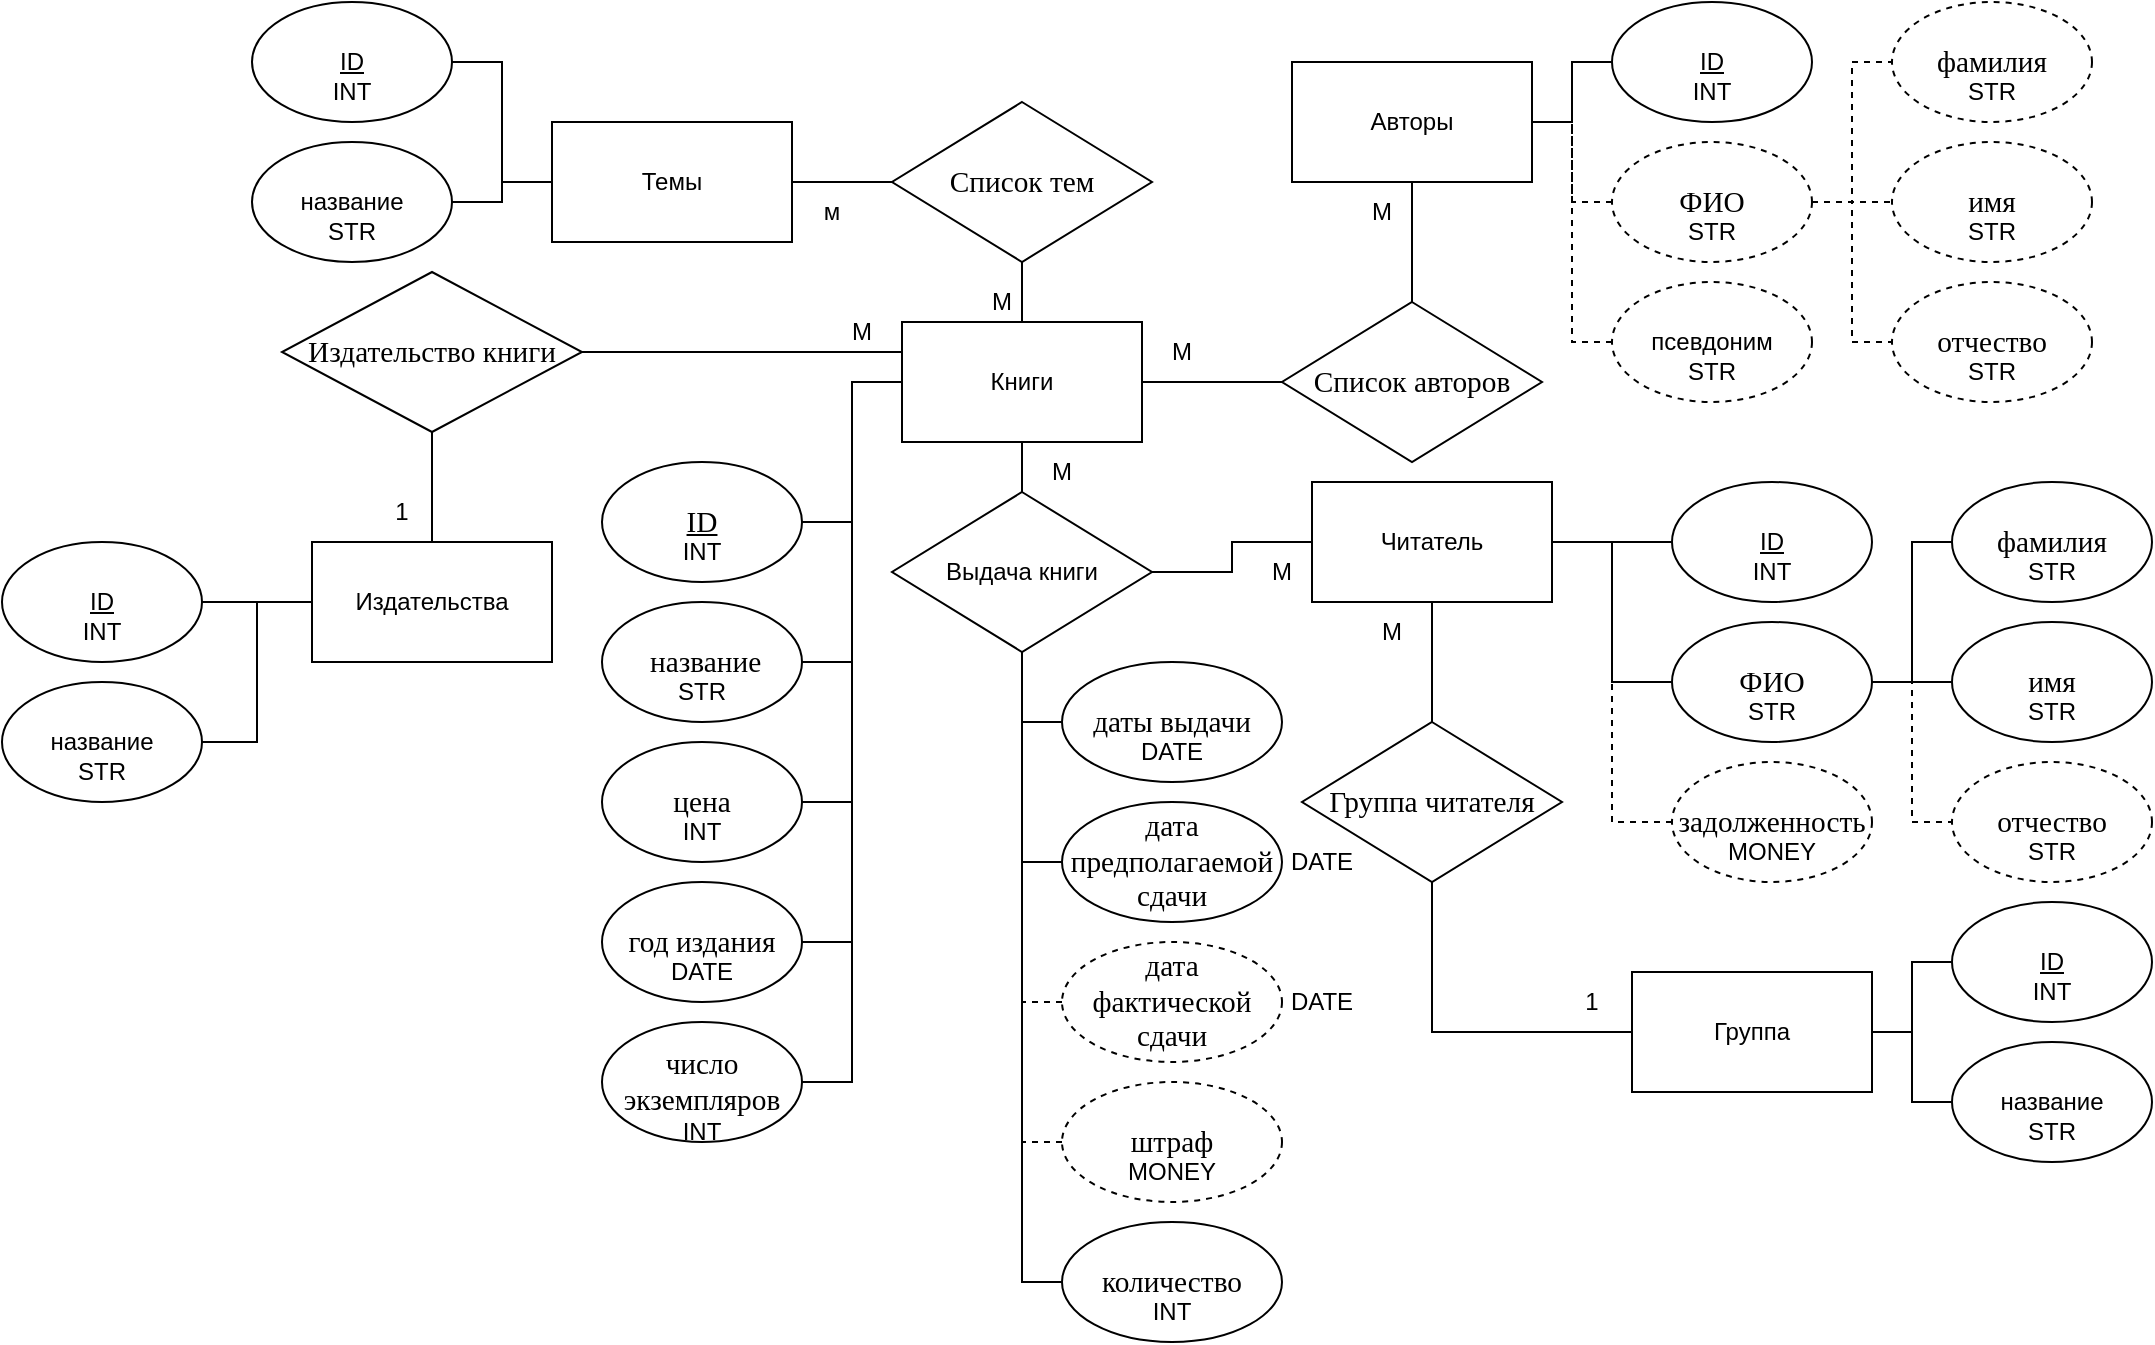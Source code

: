 <mxfile version="28.2.5" pages="2">
  <diagram name="Страница — 1" id="jrM_p-agxb9RcrLFFbzP">
    <mxGraphModel dx="1426" dy="796" grid="1" gridSize="10" guides="1" tooltips="1" connect="1" arrows="1" fold="1" page="1" pageScale="1" pageWidth="827" pageHeight="1169" background="none" math="0" shadow="0">
      <root>
        <mxCell id="0" />
        <mxCell id="1" parent="0" />
        <mxCell id="zH_n4sFcQTCAPx2PAFEm-2" value="Книги" style="rounded=0;whiteSpace=wrap;html=1;" parent="1" vertex="1">
          <mxGeometry x="740" y="280" width="120" height="60" as="geometry" />
        </mxCell>
        <mxCell id="zH_n4sFcQTCAPx2PAFEm-20" style="edgeStyle=orthogonalEdgeStyle;rounded=0;orthogonalLoop=1;jettySize=auto;html=1;exitX=1;exitY=0.5;exitDx=0;exitDy=0;exitPerimeter=0;entryX=0;entryY=0.5;entryDx=0;entryDy=0;endArrow=none;endFill=0;" parent="1" source="zH_n4sFcQTCAPx2PAFEm-4" target="zH_n4sFcQTCAPx2PAFEm-2" edge="1">
          <mxGeometry relative="1" as="geometry" />
        </mxCell>
        <mxCell id="zH_n4sFcQTCAPx2PAFEm-4" value="&lt;span id=&quot;docs-internal-guid-62c9c64f-7fff-3247-240e-ced8fd84ed45&quot;&gt;&lt;span style=&quot;font-size: 11pt; font-family: &amp;quot;Times New Roman&amp;quot;, serif; background-color: transparent; font-variant-numeric: normal; font-variant-east-asian: normal; font-variant-alternates: normal; font-variant-position: normal; font-variant-emoji: normal; vertical-align: baseline; white-space-collapse: preserve;&quot;&gt;число экземпляров&lt;/span&gt;&lt;/span&gt;" style="strokeWidth=1;html=1;shape=mxgraph.flowchart.start_1;whiteSpace=wrap;" parent="1" vertex="1">
          <mxGeometry x="590" y="630" width="100" height="60" as="geometry" />
        </mxCell>
        <mxCell id="zH_n4sFcQTCAPx2PAFEm-17" style="edgeStyle=orthogonalEdgeStyle;rounded=0;orthogonalLoop=1;jettySize=auto;html=1;exitX=1;exitY=0.5;exitDx=0;exitDy=0;exitPerimeter=0;entryX=0;entryY=0.5;entryDx=0;entryDy=0;endArrow=none;endFill=0;" parent="1" source="zH_n4sFcQTCAPx2PAFEm-5" target="zH_n4sFcQTCAPx2PAFEm-2" edge="1">
          <mxGeometry relative="1" as="geometry" />
        </mxCell>
        <mxCell id="zH_n4sFcQTCAPx2PAFEm-5" value="&lt;span id=&quot;docs-internal-guid-62c9c64f-7fff-3247-240e-ced8fd84ed45&quot;&gt;&lt;span style=&quot;font-size: 11pt; font-family: &amp;quot;Times New Roman&amp;quot;, serif; background-color: transparent; font-variant-numeric: normal; font-variant-east-asian: normal; font-variant-alternates: normal; font-variant-position: normal; font-variant-emoji: normal; vertical-align: baseline; white-space-collapse: preserve;&quot;&gt;цена&lt;/span&gt;&lt;/span&gt;" style="strokeWidth=1;html=1;shape=mxgraph.flowchart.start_1;whiteSpace=wrap;" parent="1" vertex="1">
          <mxGeometry x="590" y="490" width="100" height="60" as="geometry" />
        </mxCell>
        <mxCell id="zH_n4sFcQTCAPx2PAFEm-18" style="edgeStyle=orthogonalEdgeStyle;rounded=0;orthogonalLoop=1;jettySize=auto;html=1;exitX=1;exitY=0.5;exitDx=0;exitDy=0;exitPerimeter=0;entryX=0;entryY=0.5;entryDx=0;entryDy=0;endArrow=none;endFill=0;" parent="1" source="zH_n4sFcQTCAPx2PAFEm-6" target="zH_n4sFcQTCAPx2PAFEm-2" edge="1">
          <mxGeometry relative="1" as="geometry" />
        </mxCell>
        <mxCell id="zH_n4sFcQTCAPx2PAFEm-6" value="&lt;span id=&quot;docs-internal-guid-62c9c64f-7fff-3247-240e-ced8fd84ed45&quot;&gt;&lt;span style=&quot;font-size: 11pt; font-family: &amp;quot;Times New Roman&amp;quot;, serif; background-color: transparent; font-variant-numeric: normal; font-variant-east-asian: normal; font-variant-alternates: normal; font-variant-position: normal; font-variant-emoji: normal; vertical-align: baseline; white-space-collapse: preserve;&quot;&gt;год издания&lt;/span&gt;&lt;/span&gt;" style="strokeWidth=1;html=1;shape=mxgraph.flowchart.start_1;whiteSpace=wrap;" parent="1" vertex="1">
          <mxGeometry x="590" y="560" width="100" height="60" as="geometry" />
        </mxCell>
        <mxCell id="zH_n4sFcQTCAPx2PAFEm-16" style="edgeStyle=orthogonalEdgeStyle;rounded=0;orthogonalLoop=1;jettySize=auto;html=1;endArrow=none;endFill=0;exitX=1;exitY=0.5;exitDx=0;exitDy=0;entryX=0;entryY=0.25;entryDx=0;entryDy=0;" parent="1" source="zH_n4sFcQTCAPx2PAFEm-70" target="zH_n4sFcQTCAPx2PAFEm-2" edge="1">
          <mxGeometry relative="1" as="geometry">
            <mxPoint x="530" y="310" as="sourcePoint" />
            <mxPoint x="690" y="300" as="targetPoint" />
          </mxGeometry>
        </mxCell>
        <mxCell id="zH_n4sFcQTCAPx2PAFEm-14" style="edgeStyle=orthogonalEdgeStyle;rounded=0;orthogonalLoop=1;jettySize=auto;html=1;exitX=0;exitY=0.5;exitDx=0;exitDy=0;entryX=1;entryY=0.5;entryDx=0;entryDy=0;endArrow=none;endFill=0;" parent="1" source="zH_n4sFcQTCAPx2PAFEm-59" target="zH_n4sFcQTCAPx2PAFEm-2" edge="1">
          <mxGeometry relative="1" as="geometry">
            <mxPoint x="630" y="450" as="sourcePoint" />
          </mxGeometry>
        </mxCell>
        <mxCell id="zH_n4sFcQTCAPx2PAFEm-15" style="edgeStyle=orthogonalEdgeStyle;rounded=0;orthogonalLoop=1;jettySize=auto;html=1;exitX=1;exitY=0.5;exitDx=0;exitDy=0;exitPerimeter=0;entryX=0;entryY=0.5;entryDx=0;entryDy=0;endArrow=none;endFill=0;" parent="1" source="zH_n4sFcQTCAPx2PAFEm-9" target="zH_n4sFcQTCAPx2PAFEm-2" edge="1">
          <mxGeometry relative="1" as="geometry" />
        </mxCell>
        <mxCell id="zH_n4sFcQTCAPx2PAFEm-9" value="&lt;span id=&quot;docs-internal-guid-62c9c64f-7fff-3247-240e-ced8fd84ed45&quot;&gt;&lt;span style=&quot;font-size: 11pt; font-family: &amp;quot;Times New Roman&amp;quot;, serif; background-color: transparent; font-variant-numeric: normal; font-variant-east-asian: normal; font-variant-alternates: normal; font-variant-position: normal; font-variant-emoji: normal; vertical-align: baseline; white-space-collapse: preserve;&quot;&gt; название&lt;/span&gt;&lt;/span&gt;" style="strokeWidth=1;html=1;shape=mxgraph.flowchart.start_1;whiteSpace=wrap;" parent="1" vertex="1">
          <mxGeometry x="590" y="420" width="100" height="60" as="geometry" />
        </mxCell>
        <mxCell id="zH_n4sFcQTCAPx2PAFEm-12" style="edgeStyle=orthogonalEdgeStyle;rounded=0;orthogonalLoop=1;jettySize=auto;html=1;exitX=1;exitY=0.5;exitDx=0;exitDy=0;exitPerimeter=0;entryX=0;entryY=0.5;entryDx=0;entryDy=0;shape=filledEdge;endArrow=none;endFill=0;" parent="1" source="zH_n4sFcQTCAPx2PAFEm-10" target="zH_n4sFcQTCAPx2PAFEm-2" edge="1">
          <mxGeometry relative="1" as="geometry" />
        </mxCell>
        <mxCell id="zH_n4sFcQTCAPx2PAFEm-10" value="&lt;font face=&quot;Times New Roman, serif&quot;&gt;&lt;span style=&quot;font-size: 14.667px; white-space-collapse: preserve;&quot;&gt;ID&lt;/span&gt;&lt;/font&gt;" style="strokeWidth=1;html=1;shape=mxgraph.flowchart.start_1;whiteSpace=wrap;fontStyle=4" parent="1" vertex="1">
          <mxGeometry x="590" y="350" width="100" height="60" as="geometry" />
        </mxCell>
        <mxCell id="zH_n4sFcQTCAPx2PAFEm-21" value="Читатель" style="rounded=0;whiteSpace=wrap;html=1;" parent="1" vertex="1">
          <mxGeometry x="945" y="360" width="120" height="60" as="geometry" />
        </mxCell>
        <mxCell id="zH_n4sFcQTCAPx2PAFEm-31" style="edgeStyle=orthogonalEdgeStyle;rounded=0;orthogonalLoop=1;jettySize=auto;html=1;exitX=0;exitY=0.5;exitDx=0;exitDy=0;endArrow=none;endFill=0;entryX=1;entryY=0.5;entryDx=0;entryDy=0;" parent="1" source="zH_n4sFcQTCAPx2PAFEm-22" target="zH_n4sFcQTCAPx2PAFEm-21" edge="1">
          <mxGeometry relative="1" as="geometry" />
        </mxCell>
        <mxCell id="zH_n4sFcQTCAPx2PAFEm-22" value="ID" style="ellipse;whiteSpace=wrap;html=1;fontStyle=4" parent="1" vertex="1">
          <mxGeometry x="1125" y="360" width="100" height="60" as="geometry" />
        </mxCell>
        <mxCell id="zH_n4sFcQTCAPx2PAFEm-32" style="edgeStyle=orthogonalEdgeStyle;rounded=0;orthogonalLoop=1;jettySize=auto;html=1;exitX=0;exitY=0.5;exitDx=0;exitDy=0;endArrow=none;endFill=0;entryX=1;entryY=0.5;entryDx=0;entryDy=0;" parent="1" source="zH_n4sFcQTCAPx2PAFEm-23" target="zH_n4sFcQTCAPx2PAFEm-21" edge="1">
          <mxGeometry relative="1" as="geometry" />
        </mxCell>
        <mxCell id="zH_n4sFcQTCAPx2PAFEm-47" style="edgeStyle=orthogonalEdgeStyle;rounded=0;orthogonalLoop=1;jettySize=auto;html=1;exitX=1;exitY=0.5;exitDx=0;exitDy=0;entryX=0;entryY=0.5;entryDx=0;entryDy=0;endArrow=none;endFill=0;" parent="1" source="zH_n4sFcQTCAPx2PAFEm-23" target="zH_n4sFcQTCAPx2PAFEm-46" edge="1">
          <mxGeometry relative="1" as="geometry">
            <mxPoint x="1225" y="460" as="sourcePoint" />
          </mxGeometry>
        </mxCell>
        <mxCell id="zH_n4sFcQTCAPx2PAFEm-48" style="edgeStyle=orthogonalEdgeStyle;rounded=0;orthogonalLoop=1;jettySize=auto;html=1;exitX=1;exitY=0.5;exitDx=0;exitDy=0;entryX=0;entryY=0.5;entryDx=0;entryDy=0;endArrow=none;endFill=0;" parent="1" source="zH_n4sFcQTCAPx2PAFEm-23" target="zH_n4sFcQTCAPx2PAFEm-45" edge="1">
          <mxGeometry relative="1" as="geometry">
            <mxPoint x="1225" y="460" as="sourcePoint" />
          </mxGeometry>
        </mxCell>
        <mxCell id="zH_n4sFcQTCAPx2PAFEm-49" style="edgeStyle=orthogonalEdgeStyle;rounded=0;orthogonalLoop=1;jettySize=auto;html=1;exitX=1;exitY=0.5;exitDx=0;exitDy=0;entryX=0;entryY=0.5;entryDx=0;entryDy=0;endArrow=none;endFill=0;dashed=1;" parent="1" source="zH_n4sFcQTCAPx2PAFEm-23" target="zH_n4sFcQTCAPx2PAFEm-44" edge="1">
          <mxGeometry relative="1" as="geometry">
            <mxPoint x="1225" y="460" as="sourcePoint" />
          </mxGeometry>
        </mxCell>
        <mxCell id="zH_n4sFcQTCAPx2PAFEm-23" value="&lt;span id=&quot;docs-internal-guid-3cda2545-7fff-e9de-cf7c-bde2f5490d6a&quot;&gt;&lt;span style=&quot;font-size: 11pt; font-family: &amp;quot;Times New Roman&amp;quot;, serif; background-color: transparent; font-variant-numeric: normal; font-variant-east-asian: normal; font-variant-alternates: normal; font-variant-position: normal; font-variant-emoji: normal; vertical-align: baseline; white-space-collapse: preserve;&quot;&gt;ФИО&lt;/span&gt;&lt;/span&gt;" style="ellipse;whiteSpace=wrap;html=1;" parent="1" vertex="1">
          <mxGeometry x="1125" y="430" width="100" height="60" as="geometry" />
        </mxCell>
        <mxCell id="zH_n4sFcQTCAPx2PAFEm-25" value="&lt;span id=&quot;docs-internal-guid-3cda2545-7fff-e9de-cf7c-bde2f5490d6a&quot;&gt;&lt;span style=&quot;font-size: 11pt; font-family: &amp;quot;Times New Roman&amp;quot;, serif; background-color: transparent; font-variant-numeric: normal; font-variant-east-asian: normal; font-variant-alternates: normal; font-variant-position: normal; font-variant-emoji: normal; vertical-align: baseline; white-space-collapse: preserve;&quot;&gt;даты выдачи&lt;/span&gt;&lt;/span&gt;" style="ellipse;whiteSpace=wrap;html=1;" parent="1" vertex="1">
          <mxGeometry x="820" y="450" width="110" height="60" as="geometry" />
        </mxCell>
        <mxCell id="zH_n4sFcQTCAPx2PAFEm-34" style="edgeStyle=orthogonalEdgeStyle;rounded=0;orthogonalLoop=1;jettySize=auto;html=1;exitX=1;exitY=0.5;exitDx=0;exitDy=0;endArrow=none;endFill=0;entryX=0;entryY=0.5;entryDx=0;entryDy=0;" parent="1" source="zH_n4sFcQTCAPx2PAFEm-27" target="zH_n4sFcQTCAPx2PAFEm-21" edge="1">
          <mxGeometry relative="1" as="geometry">
            <mxPoint x="1030" y="580" as="targetPoint" />
          </mxGeometry>
        </mxCell>
        <mxCell id="zH_n4sFcQTCAPx2PAFEm-35" style="edgeStyle=orthogonalEdgeStyle;rounded=0;orthogonalLoop=1;jettySize=auto;html=1;exitX=0.5;exitY=0;exitDx=0;exitDy=0;entryX=0.5;entryY=1;entryDx=0;entryDy=0;endArrow=none;endFill=0;" parent="1" source="zH_n4sFcQTCAPx2PAFEm-27" target="zH_n4sFcQTCAPx2PAFEm-2" edge="1">
          <mxGeometry relative="1" as="geometry" />
        </mxCell>
        <mxCell id="rXl6pRxURgErb4Ip6PWa-3" style="edgeStyle=orthogonalEdgeStyle;rounded=0;orthogonalLoop=1;jettySize=auto;html=1;exitX=0.5;exitY=1;exitDx=0;exitDy=0;entryX=0;entryY=0.5;entryDx=0;entryDy=0;endArrow=none;endFill=0;" parent="1" source="zH_n4sFcQTCAPx2PAFEm-27" target="rXl6pRxURgErb4Ip6PWa-1" edge="1">
          <mxGeometry relative="1" as="geometry" />
        </mxCell>
        <mxCell id="zH_n4sFcQTCAPx2PAFEm-27" value="Выдача книги" style="rhombus;whiteSpace=wrap;html=1;" parent="1" vertex="1">
          <mxGeometry x="735" y="365" width="130" height="80" as="geometry" />
        </mxCell>
        <mxCell id="zH_n4sFcQTCAPx2PAFEm-30" style="edgeStyle=orthogonalEdgeStyle;rounded=0;orthogonalLoop=1;jettySize=auto;html=1;exitX=0;exitY=0.5;exitDx=0;exitDy=0;endArrow=none;endFill=0;" parent="1" source="zH_n4sFcQTCAPx2PAFEm-28" target="zH_n4sFcQTCAPx2PAFEm-27" edge="1">
          <mxGeometry relative="1" as="geometry" />
        </mxCell>
        <mxCell id="zH_n4sFcQTCAPx2PAFEm-28" value="&lt;font face=&quot;Times New Roman, serif&quot;&gt;&lt;span style=&quot;font-size: 14.667px; white-space-collapse: preserve;&quot;&gt;дата предполагаемой сдачи&lt;/span&gt;&lt;/font&gt;" style="ellipse;whiteSpace=wrap;html=1;" parent="1" vertex="1">
          <mxGeometry x="820" y="520" width="110" height="60" as="geometry" />
        </mxCell>
        <mxCell id="zH_n4sFcQTCAPx2PAFEm-29" style="edgeStyle=orthogonalEdgeStyle;rounded=0;orthogonalLoop=1;jettySize=auto;html=1;entryX=0;entryY=0.5;entryDx=0;entryDy=0;endArrow=none;endFill=0;exitX=0.5;exitY=1;exitDx=0;exitDy=0;" parent="1" source="zH_n4sFcQTCAPx2PAFEm-27" target="zH_n4sFcQTCAPx2PAFEm-25" edge="1">
          <mxGeometry relative="1" as="geometry" />
        </mxCell>
        <mxCell id="zH_n4sFcQTCAPx2PAFEm-37" value="M" style="text;html=1;align=center;verticalAlign=middle;whiteSpace=wrap;rounded=0;" parent="1" vertex="1">
          <mxGeometry x="900" y="390" width="60" height="30" as="geometry" />
        </mxCell>
        <mxCell id="zH_n4sFcQTCAPx2PAFEm-38" value="M" style="text;html=1;align=center;verticalAlign=middle;whiteSpace=wrap;rounded=0;" parent="1" vertex="1">
          <mxGeometry x="790" y="340" width="60" height="30" as="geometry" />
        </mxCell>
        <mxCell id="zH_n4sFcQTCAPx2PAFEm-40" style="edgeStyle=orthogonalEdgeStyle;rounded=0;orthogonalLoop=1;jettySize=auto;html=1;exitX=0;exitY=0.5;exitDx=0;exitDy=0;entryX=1;entryY=0.5;entryDx=0;entryDy=0;endArrow=none;endFill=0;dashed=1;" parent="1" source="zH_n4sFcQTCAPx2PAFEm-39" target="zH_n4sFcQTCAPx2PAFEm-21" edge="1">
          <mxGeometry relative="1" as="geometry" />
        </mxCell>
        <mxCell id="zH_n4sFcQTCAPx2PAFEm-39" value="&lt;font face=&quot;Times New Roman, serif&quot;&gt;&lt;span style=&quot;font-size: 14.667px; white-space-collapse: preserve;&quot;&gt;задолженность&lt;/span&gt;&lt;/font&gt;" style="ellipse;whiteSpace=wrap;html=1;dashed=1;" parent="1" vertex="1">
          <mxGeometry x="1125" y="500" width="100" height="60" as="geometry" />
        </mxCell>
        <mxCell id="zH_n4sFcQTCAPx2PAFEm-42" style="edgeStyle=orthogonalEdgeStyle;rounded=0;orthogonalLoop=1;jettySize=auto;html=1;exitX=0;exitY=0.5;exitDx=0;exitDy=0;entryX=0.5;entryY=1;entryDx=0;entryDy=0;endArrow=none;endFill=0;dashed=1;" parent="1" source="zH_n4sFcQTCAPx2PAFEm-41" target="zH_n4sFcQTCAPx2PAFEm-27" edge="1">
          <mxGeometry relative="1" as="geometry" />
        </mxCell>
        <mxCell id="zH_n4sFcQTCAPx2PAFEm-41" value="&lt;font face=&quot;Times New Roman, serif&quot;&gt;&lt;span style=&quot;font-size: 14.667px; white-space-collapse: preserve;&quot;&gt;штраф&lt;/span&gt;&lt;/font&gt;" style="ellipse;whiteSpace=wrap;html=1;dashed=1;" parent="1" vertex="1">
          <mxGeometry x="820" y="660" width="110" height="60" as="geometry" />
        </mxCell>
        <mxCell id="zH_n4sFcQTCAPx2PAFEm-44" value="&lt;span id=&quot;docs-internal-guid-3cda2545-7fff-e9de-cf7c-bde2f5490d6a&quot;&gt;&lt;span style=&quot;font-size: 11pt; font-family: &amp;quot;Times New Roman&amp;quot;, serif; background-color: transparent; font-variant-numeric: normal; font-variant-east-asian: normal; font-variant-alternates: normal; font-variant-position: normal; font-variant-emoji: normal; vertical-align: baseline; white-space-collapse: preserve;&quot;&gt;отчество&lt;/span&gt;&lt;/span&gt;" style="ellipse;whiteSpace=wrap;html=1;dashed=1;" parent="1" vertex="1">
          <mxGeometry x="1265" y="500" width="100" height="60" as="geometry" />
        </mxCell>
        <mxCell id="zH_n4sFcQTCAPx2PAFEm-45" value="&lt;span id=&quot;docs-internal-guid-3cda2545-7fff-e9de-cf7c-bde2f5490d6a&quot;&gt;&lt;span style=&quot;font-size: 11pt; font-family: &amp;quot;Times New Roman&amp;quot;, serif; background-color: transparent; font-variant-numeric: normal; font-variant-east-asian: normal; font-variant-alternates: normal; font-variant-position: normal; font-variant-emoji: normal; vertical-align: baseline; white-space-collapse: preserve;&quot;&gt;фамилия&lt;/span&gt;&lt;/span&gt;" style="ellipse;whiteSpace=wrap;html=1;" parent="1" vertex="1">
          <mxGeometry x="1265" y="360" width="100" height="60" as="geometry" />
        </mxCell>
        <mxCell id="zH_n4sFcQTCAPx2PAFEm-46" value="&lt;span id=&quot;docs-internal-guid-3cda2545-7fff-e9de-cf7c-bde2f5490d6a&quot;&gt;&lt;span style=&quot;font-size: 11pt; font-family: &amp;quot;Times New Roman&amp;quot;, serif; background-color: transparent; font-variant-numeric: normal; font-variant-east-asian: normal; font-variant-alternates: normal; font-variant-position: normal; font-variant-emoji: normal; vertical-align: baseline; white-space-collapse: preserve;&quot;&gt;имя&lt;/span&gt;&lt;/span&gt;" style="ellipse;whiteSpace=wrap;html=1;" parent="1" vertex="1">
          <mxGeometry x="1265" y="430" width="100" height="60" as="geometry" />
        </mxCell>
        <mxCell id="zH_n4sFcQTCAPx2PAFEm-50" value="Авторы" style="rounded=0;whiteSpace=wrap;html=1;" parent="1" vertex="1">
          <mxGeometry x="935" y="150" width="120" height="60" as="geometry" />
        </mxCell>
        <mxCell id="zH_n4sFcQTCAPx2PAFEm-51" style="edgeStyle=orthogonalEdgeStyle;rounded=0;orthogonalLoop=1;jettySize=auto;html=1;exitX=1;exitY=0.5;exitDx=0;exitDy=0;entryX=0;entryY=0.5;entryDx=0;entryDy=0;endArrow=none;endFill=0;dashed=1;" parent="1" source="zH_n4sFcQTCAPx2PAFEm-54" target="zH_n4sFcQTCAPx2PAFEm-57" edge="1">
          <mxGeometry relative="1" as="geometry" />
        </mxCell>
        <mxCell id="zH_n4sFcQTCAPx2PAFEm-52" style="edgeStyle=orthogonalEdgeStyle;rounded=0;orthogonalLoop=1;jettySize=auto;html=1;exitX=1;exitY=0.5;exitDx=0;exitDy=0;entryX=0;entryY=0.5;entryDx=0;entryDy=0;endArrow=none;endFill=0;dashed=1;" parent="1" source="zH_n4sFcQTCAPx2PAFEm-54" target="zH_n4sFcQTCAPx2PAFEm-56" edge="1">
          <mxGeometry relative="1" as="geometry" />
        </mxCell>
        <mxCell id="zH_n4sFcQTCAPx2PAFEm-53" style="edgeStyle=orthogonalEdgeStyle;rounded=0;orthogonalLoop=1;jettySize=auto;html=1;exitX=1;exitY=0.5;exitDx=0;exitDy=0;entryX=0;entryY=0.5;entryDx=0;entryDy=0;endArrow=none;endFill=0;dashed=1;" parent="1" source="zH_n4sFcQTCAPx2PAFEm-54" target="zH_n4sFcQTCAPx2PAFEm-55" edge="1">
          <mxGeometry relative="1" as="geometry" />
        </mxCell>
        <mxCell id="zH_n4sFcQTCAPx2PAFEm-58" style="edgeStyle=orthogonalEdgeStyle;rounded=0;orthogonalLoop=1;jettySize=auto;html=1;exitX=0;exitY=0.5;exitDx=0;exitDy=0;entryX=1;entryY=0.5;entryDx=0;entryDy=0;endArrow=none;endFill=0;dashed=1;" parent="1" source="zH_n4sFcQTCAPx2PAFEm-54" target="zH_n4sFcQTCAPx2PAFEm-50" edge="1">
          <mxGeometry relative="1" as="geometry" />
        </mxCell>
        <mxCell id="zH_n4sFcQTCAPx2PAFEm-54" value="&lt;span id=&quot;docs-internal-guid-3cda2545-7fff-e9de-cf7c-bde2f5490d6a&quot;&gt;&lt;span style=&quot;font-size: 11pt; font-family: &amp;quot;Times New Roman&amp;quot;, serif; background-color: transparent; font-variant-numeric: normal; font-variant-east-asian: normal; font-variant-alternates: normal; font-variant-position: normal; font-variant-emoji: normal; vertical-align: baseline; white-space-collapse: preserve;&quot;&gt;ФИО&lt;/span&gt;&lt;/span&gt;" style="ellipse;whiteSpace=wrap;html=1;dashed=1;" parent="1" vertex="1">
          <mxGeometry x="1095" y="190" width="100" height="60" as="geometry" />
        </mxCell>
        <mxCell id="zH_n4sFcQTCAPx2PAFEm-55" value="&lt;span id=&quot;docs-internal-guid-3cda2545-7fff-e9de-cf7c-bde2f5490d6a&quot;&gt;&lt;span style=&quot;font-size: 11pt; font-family: &amp;quot;Times New Roman&amp;quot;, serif; background-color: transparent; font-variant-numeric: normal; font-variant-east-asian: normal; font-variant-alternates: normal; font-variant-position: normal; font-variant-emoji: normal; vertical-align: baseline; white-space-collapse: preserve;&quot;&gt;отчество&lt;/span&gt;&lt;/span&gt;" style="ellipse;whiteSpace=wrap;html=1;dashed=1;" parent="1" vertex="1">
          <mxGeometry x="1235" y="260" width="100" height="60" as="geometry" />
        </mxCell>
        <mxCell id="zH_n4sFcQTCAPx2PAFEm-56" value="&lt;span id=&quot;docs-internal-guid-3cda2545-7fff-e9de-cf7c-bde2f5490d6a&quot;&gt;&lt;span style=&quot;font-size: 11pt; font-family: &amp;quot;Times New Roman&amp;quot;, serif; background-color: transparent; font-variant-numeric: normal; font-variant-east-asian: normal; font-variant-alternates: normal; font-variant-position: normal; font-variant-emoji: normal; vertical-align: baseline; white-space-collapse: preserve;&quot;&gt;фамилия&lt;/span&gt;&lt;/span&gt;" style="ellipse;whiteSpace=wrap;html=1;dashed=1;" parent="1" vertex="1">
          <mxGeometry x="1235" y="120" width="100" height="60" as="geometry" />
        </mxCell>
        <mxCell id="zH_n4sFcQTCAPx2PAFEm-57" value="&lt;span id=&quot;docs-internal-guid-3cda2545-7fff-e9de-cf7c-bde2f5490d6a&quot;&gt;&lt;span style=&quot;font-size: 11pt; font-family: &amp;quot;Times New Roman&amp;quot;, serif; background-color: transparent; font-variant-numeric: normal; font-variant-east-asian: normal; font-variant-alternates: normal; font-variant-position: normal; font-variant-emoji: normal; vertical-align: baseline; white-space-collapse: preserve;&quot;&gt;имя&lt;/span&gt;&lt;/span&gt;" style="ellipse;whiteSpace=wrap;html=1;dashed=1;" parent="1" vertex="1">
          <mxGeometry x="1235" y="190" width="100" height="60" as="geometry" />
        </mxCell>
        <mxCell id="zH_n4sFcQTCAPx2PAFEm-60" style="edgeStyle=orthogonalEdgeStyle;rounded=0;orthogonalLoop=1;jettySize=auto;html=1;exitX=0.5;exitY=0;exitDx=0;exitDy=0;entryX=0.5;entryY=1;entryDx=0;entryDy=0;endArrow=none;endFill=0;" parent="1" source="zH_n4sFcQTCAPx2PAFEm-59" target="zH_n4sFcQTCAPx2PAFEm-50" edge="1">
          <mxGeometry relative="1" as="geometry" />
        </mxCell>
        <mxCell id="zH_n4sFcQTCAPx2PAFEm-59" value="&lt;span style=&quot;font-family: &amp;quot;Times New Roman&amp;quot;, serif; font-size: 14.667px; white-space-collapse: preserve;&quot;&gt;Список авторов&lt;/span&gt;" style="rhombus;whiteSpace=wrap;html=1;" parent="1" vertex="1">
          <mxGeometry x="930" y="270" width="130" height="80" as="geometry" />
        </mxCell>
        <mxCell id="zH_n4sFcQTCAPx2PAFEm-61" value="M" style="text;html=1;align=center;verticalAlign=middle;whiteSpace=wrap;rounded=0;" parent="1" vertex="1">
          <mxGeometry x="950" y="210" width="60" height="30" as="geometry" />
        </mxCell>
        <mxCell id="zH_n4sFcQTCAPx2PAFEm-66" style="edgeStyle=orthogonalEdgeStyle;rounded=0;orthogonalLoop=1;jettySize=auto;html=1;exitX=0;exitY=0.5;exitDx=0;exitDy=0;entryX=1;entryY=0.5;entryDx=0;entryDy=0;endArrow=none;endFill=0;" parent="1" source="zH_n4sFcQTCAPx2PAFEm-63" target="zH_n4sFcQTCAPx2PAFEm-50" edge="1">
          <mxGeometry relative="1" as="geometry" />
        </mxCell>
        <mxCell id="zH_n4sFcQTCAPx2PAFEm-63" value="ID" style="ellipse;whiteSpace=wrap;html=1;fontStyle=4" parent="1" vertex="1">
          <mxGeometry x="1095" y="120" width="100" height="60" as="geometry" />
        </mxCell>
        <mxCell id="zH_n4sFcQTCAPx2PAFEm-65" style="edgeStyle=orthogonalEdgeStyle;rounded=0;orthogonalLoop=1;jettySize=auto;html=1;exitX=0;exitY=0.5;exitDx=0;exitDy=0;entryX=1;entryY=0.5;entryDx=0;entryDy=0;endArrow=none;endFill=0;dashed=1;strokeColor=default;align=center;verticalAlign=middle;fontFamily=Helvetica;fontSize=11;fontColor=default;labelBackgroundColor=default;" parent="1" source="zH_n4sFcQTCAPx2PAFEm-64" target="zH_n4sFcQTCAPx2PAFEm-50" edge="1">
          <mxGeometry relative="1" as="geometry" />
        </mxCell>
        <mxCell id="zH_n4sFcQTCAPx2PAFEm-64" value="псевдоним" style="ellipse;whiteSpace=wrap;html=1;dashed=1;strokeColor=default;align=center;verticalAlign=middle;fontFamily=Helvetica;fontSize=12;fontColor=default;fillColor=default;" parent="1" vertex="1">
          <mxGeometry x="1095" y="260" width="100" height="60" as="geometry" />
        </mxCell>
        <mxCell id="zH_n4sFcQTCAPx2PAFEm-67" value="Издательства" style="rounded=0;whiteSpace=wrap;html=1;" parent="1" vertex="1">
          <mxGeometry x="445" y="390" width="120" height="60" as="geometry" />
        </mxCell>
        <mxCell id="zH_n4sFcQTCAPx2PAFEm-72" style="edgeStyle=orthogonalEdgeStyle;rounded=0;orthogonalLoop=1;jettySize=auto;html=1;exitX=1;exitY=0.5;exitDx=0;exitDy=0;entryX=0;entryY=0.5;entryDx=0;entryDy=0;endArrow=none;endFill=0;" parent="1" source="zH_n4sFcQTCAPx2PAFEm-68" target="zH_n4sFcQTCAPx2PAFEm-67" edge="1">
          <mxGeometry relative="1" as="geometry" />
        </mxCell>
        <mxCell id="zH_n4sFcQTCAPx2PAFEm-68" value="ID" style="ellipse;whiteSpace=wrap;html=1;fontStyle=4" parent="1" vertex="1">
          <mxGeometry x="290" y="390" width="100" height="60" as="geometry" />
        </mxCell>
        <mxCell id="zH_n4sFcQTCAPx2PAFEm-73" style="edgeStyle=orthogonalEdgeStyle;rounded=0;orthogonalLoop=1;jettySize=auto;html=1;exitX=1;exitY=0.5;exitDx=0;exitDy=0;entryX=0;entryY=0.5;entryDx=0;entryDy=0;endArrow=none;endFill=0;" parent="1" source="zH_n4sFcQTCAPx2PAFEm-69" target="zH_n4sFcQTCAPx2PAFEm-67" edge="1">
          <mxGeometry relative="1" as="geometry" />
        </mxCell>
        <mxCell id="zH_n4sFcQTCAPx2PAFEm-69" value="название" style="ellipse;whiteSpace=wrap;html=1;fontStyle=0" parent="1" vertex="1">
          <mxGeometry x="290" y="460" width="100" height="60" as="geometry" />
        </mxCell>
        <mxCell id="zH_n4sFcQTCAPx2PAFEm-71" style="edgeStyle=orthogonalEdgeStyle;rounded=0;orthogonalLoop=1;jettySize=auto;html=1;exitX=0.5;exitY=1;exitDx=0;exitDy=0;entryX=0.5;entryY=0;entryDx=0;entryDy=0;endArrow=none;endFill=0;" parent="1" source="zH_n4sFcQTCAPx2PAFEm-70" target="zH_n4sFcQTCAPx2PAFEm-67" edge="1">
          <mxGeometry relative="1" as="geometry" />
        </mxCell>
        <mxCell id="zH_n4sFcQTCAPx2PAFEm-70" value="&lt;span style=&quot;font-family: &amp;quot;Times New Roman&amp;quot;, serif; font-size: 14.667px; white-space-collapse: preserve;&quot;&gt;Издательство книги&lt;/span&gt;" style="rhombus;whiteSpace=wrap;html=1;" parent="1" vertex="1">
          <mxGeometry x="430" y="255" width="150" height="80" as="geometry" />
        </mxCell>
        <mxCell id="zH_n4sFcQTCAPx2PAFEm-74" value="1" style="text;html=1;align=center;verticalAlign=middle;whiteSpace=wrap;rounded=0;" parent="1" vertex="1">
          <mxGeometry x="460" y="360" width="60" height="30" as="geometry" />
        </mxCell>
        <mxCell id="zH_n4sFcQTCAPx2PAFEm-75" value="M" style="text;html=1;align=center;verticalAlign=middle;whiteSpace=wrap;rounded=0;" parent="1" vertex="1">
          <mxGeometry x="690" y="270" width="60" height="30" as="geometry" />
        </mxCell>
        <mxCell id="zH_n4sFcQTCAPx2PAFEm-76" value="M" style="text;html=1;align=center;verticalAlign=middle;whiteSpace=wrap;rounded=0;" parent="1" vertex="1">
          <mxGeometry x="850" y="280" width="60" height="30" as="geometry" />
        </mxCell>
        <mxCell id="zH_n4sFcQTCAPx2PAFEm-80" style="edgeStyle=orthogonalEdgeStyle;rounded=0;orthogonalLoop=1;jettySize=auto;html=1;exitX=1;exitY=0.5;exitDx=0;exitDy=0;entryX=0;entryY=0.5;entryDx=0;entryDy=0;endArrow=none;endFill=0;" parent="1" source="zH_n4sFcQTCAPx2PAFEm-77" target="zH_n4sFcQTCAPx2PAFEm-78" edge="1">
          <mxGeometry relative="1" as="geometry" />
        </mxCell>
        <mxCell id="zH_n4sFcQTCAPx2PAFEm-81" style="edgeStyle=orthogonalEdgeStyle;rounded=0;orthogonalLoop=1;jettySize=auto;html=1;exitX=1;exitY=0.5;exitDx=0;exitDy=0;entryX=0;entryY=0.5;entryDx=0;entryDy=0;endArrow=none;endFill=0;" parent="1" source="zH_n4sFcQTCAPx2PAFEm-77" target="zH_n4sFcQTCAPx2PAFEm-79" edge="1">
          <mxGeometry relative="1" as="geometry" />
        </mxCell>
        <mxCell id="zH_n4sFcQTCAPx2PAFEm-77" value="Группа" style="rounded=0;whiteSpace=wrap;html=1;" parent="1" vertex="1">
          <mxGeometry x="1105" y="605" width="120" height="60" as="geometry" />
        </mxCell>
        <mxCell id="zH_n4sFcQTCAPx2PAFEm-78" value="ID" style="ellipse;whiteSpace=wrap;html=1;fontStyle=4" parent="1" vertex="1">
          <mxGeometry x="1265" y="570" width="100" height="60" as="geometry" />
        </mxCell>
        <mxCell id="zH_n4sFcQTCAPx2PAFEm-79" value="название" style="ellipse;whiteSpace=wrap;html=1;fontStyle=0" parent="1" vertex="1">
          <mxGeometry x="1265" y="640" width="100" height="60" as="geometry" />
        </mxCell>
        <mxCell id="zH_n4sFcQTCAPx2PAFEm-83" style="edgeStyle=orthogonalEdgeStyle;rounded=0;orthogonalLoop=1;jettySize=auto;html=1;exitX=0.5;exitY=0;exitDx=0;exitDy=0;entryX=0.5;entryY=1;entryDx=0;entryDy=0;endArrow=none;endFill=0;" parent="1" source="zH_n4sFcQTCAPx2PAFEm-82" target="zH_n4sFcQTCAPx2PAFEm-21" edge="1">
          <mxGeometry relative="1" as="geometry">
            <mxPoint x="1040" y="725" as="targetPoint" />
          </mxGeometry>
        </mxCell>
        <mxCell id="zH_n4sFcQTCAPx2PAFEm-84" style="edgeStyle=orthogonalEdgeStyle;rounded=0;orthogonalLoop=1;jettySize=auto;html=1;exitX=0.5;exitY=1;exitDx=0;exitDy=0;entryX=0;entryY=0.5;entryDx=0;entryDy=0;endArrow=none;endFill=0;" parent="1" source="zH_n4sFcQTCAPx2PAFEm-82" target="zH_n4sFcQTCAPx2PAFEm-77" edge="1">
          <mxGeometry relative="1" as="geometry" />
        </mxCell>
        <mxCell id="zH_n4sFcQTCAPx2PAFEm-82" value="&lt;span style=&quot;font-family: &amp;quot;Times New Roman&amp;quot;, serif; font-size: 14.667px; white-space-collapse: preserve;&quot;&gt;Группа читателя&lt;/span&gt;" style="rhombus;whiteSpace=wrap;html=1;" parent="1" vertex="1">
          <mxGeometry x="940" y="480" width="130" height="80" as="geometry" />
        </mxCell>
        <mxCell id="zH_n4sFcQTCAPx2PAFEm-86" value="1" style="text;html=1;align=center;verticalAlign=middle;whiteSpace=wrap;rounded=0;" parent="1" vertex="1">
          <mxGeometry x="1055" y="605" width="60" height="30" as="geometry" />
        </mxCell>
        <mxCell id="zH_n4sFcQTCAPx2PAFEm-87" value="M" style="text;html=1;align=center;verticalAlign=middle;whiteSpace=wrap;rounded=0;" parent="1" vertex="1">
          <mxGeometry x="955" y="420" width="60" height="30" as="geometry" />
        </mxCell>
        <mxCell id="zH_n4sFcQTCAPx2PAFEm-89" style="edgeStyle=orthogonalEdgeStyle;rounded=0;orthogonalLoop=1;jettySize=auto;html=1;exitX=0;exitY=0.5;exitDx=0;exitDy=0;entryX=0.5;entryY=1;entryDx=0;entryDy=0;endArrow=none;endFill=0;dashed=1;" parent="1" source="zH_n4sFcQTCAPx2PAFEm-88" target="zH_n4sFcQTCAPx2PAFEm-27" edge="1">
          <mxGeometry relative="1" as="geometry">
            <mxPoint x="880" y="620" as="targetPoint" />
          </mxGeometry>
        </mxCell>
        <mxCell id="zH_n4sFcQTCAPx2PAFEm-88" value="&lt;font face=&quot;Times New Roman, serif&quot;&gt;&lt;span style=&quot;font-size: 14.667px; white-space-collapse: preserve;&quot;&gt;дата фактической сдачи&lt;/span&gt;&lt;/font&gt;" style="ellipse;whiteSpace=wrap;html=1;dashed=1;" parent="1" vertex="1">
          <mxGeometry x="820" y="590" width="110" height="60" as="geometry" />
        </mxCell>
        <mxCell id="zH_n4sFcQTCAPx2PAFEm-96" style="edgeStyle=orthogonalEdgeStyle;rounded=0;orthogonalLoop=1;jettySize=auto;html=1;exitX=1;exitY=0.5;exitDx=0;exitDy=0;entryX=0;entryY=0.5;entryDx=0;entryDy=0;endArrow=none;endFill=0;" parent="1" source="zH_n4sFcQTCAPx2PAFEm-90" target="zH_n4sFcQTCAPx2PAFEm-95" edge="1">
          <mxGeometry relative="1" as="geometry" />
        </mxCell>
        <mxCell id="zH_n4sFcQTCAPx2PAFEm-90" value="Темы" style="rounded=0;whiteSpace=wrap;html=1;" parent="1" vertex="1">
          <mxGeometry x="565" y="180" width="120" height="60" as="geometry" />
        </mxCell>
        <mxCell id="zH_n4sFcQTCAPx2PAFEm-93" style="edgeStyle=orthogonalEdgeStyle;rounded=0;orthogonalLoop=1;jettySize=auto;html=1;exitX=1;exitY=0.5;exitDx=0;exitDy=0;entryX=0;entryY=0.5;entryDx=0;entryDy=0;endArrow=none;endFill=0;" parent="1" source="zH_n4sFcQTCAPx2PAFEm-91" target="zH_n4sFcQTCAPx2PAFEm-90" edge="1">
          <mxGeometry relative="1" as="geometry" />
        </mxCell>
        <mxCell id="zH_n4sFcQTCAPx2PAFEm-91" value="ID" style="ellipse;whiteSpace=wrap;html=1;fontStyle=4" parent="1" vertex="1">
          <mxGeometry x="415" y="120" width="100" height="60" as="geometry" />
        </mxCell>
        <mxCell id="zH_n4sFcQTCAPx2PAFEm-94" style="edgeStyle=orthogonalEdgeStyle;rounded=0;orthogonalLoop=1;jettySize=auto;html=1;exitX=1;exitY=0.5;exitDx=0;exitDy=0;entryX=0;entryY=0.5;entryDx=0;entryDy=0;endArrow=none;endFill=0;" parent="1" source="zH_n4sFcQTCAPx2PAFEm-92" target="zH_n4sFcQTCAPx2PAFEm-90" edge="1">
          <mxGeometry relative="1" as="geometry" />
        </mxCell>
        <mxCell id="zH_n4sFcQTCAPx2PAFEm-92" value="название" style="ellipse;whiteSpace=wrap;html=1;fontStyle=0" parent="1" vertex="1">
          <mxGeometry x="415" y="190" width="100" height="60" as="geometry" />
        </mxCell>
        <mxCell id="zH_n4sFcQTCAPx2PAFEm-97" style="edgeStyle=orthogonalEdgeStyle;rounded=0;orthogonalLoop=1;jettySize=auto;html=1;exitX=0.5;exitY=1;exitDx=0;exitDy=0;endArrow=none;endFill=0;entryX=0.5;entryY=0;entryDx=0;entryDy=0;" parent="1" source="zH_n4sFcQTCAPx2PAFEm-95" target="zH_n4sFcQTCAPx2PAFEm-2" edge="1">
          <mxGeometry relative="1" as="geometry">
            <mxPoint x="720" y="250" as="targetPoint" />
          </mxGeometry>
        </mxCell>
        <mxCell id="zH_n4sFcQTCAPx2PAFEm-95" value="&lt;span style=&quot;font-family: &amp;quot;Times New Roman&amp;quot;, serif; font-size: 14.667px; white-space-collapse: preserve;&quot;&gt;Список тем&lt;/span&gt;" style="rhombus;whiteSpace=wrap;html=1;" parent="1" vertex="1">
          <mxGeometry x="735" y="170" width="130" height="80" as="geometry" />
        </mxCell>
        <mxCell id="zH_n4sFcQTCAPx2PAFEm-99" value="M" style="text;html=1;align=center;verticalAlign=middle;whiteSpace=wrap;rounded=0;" parent="1" vertex="1">
          <mxGeometry x="760" y="255" width="60" height="30" as="geometry" />
        </mxCell>
        <mxCell id="zH_n4sFcQTCAPx2PAFEm-100" value="м" style="text;html=1;align=center;verticalAlign=middle;whiteSpace=wrap;rounded=0;" parent="1" vertex="1">
          <mxGeometry x="675" y="210" width="60" height="30" as="geometry" />
        </mxCell>
        <mxCell id="zH_n4sFcQTCAPx2PAFEm-104" value="INT" style="text;html=1;align=center;verticalAlign=middle;whiteSpace=wrap;rounded=0;" parent="1" vertex="1">
          <mxGeometry x="435" y="150" width="60" height="30" as="geometry" />
        </mxCell>
        <mxCell id="zH_n4sFcQTCAPx2PAFEm-105" value="INT" style="text;html=1;align=center;verticalAlign=middle;whiteSpace=wrap;rounded=0;" parent="1" vertex="1">
          <mxGeometry x="310" y="420" width="60" height="30" as="geometry" />
        </mxCell>
        <mxCell id="zH_n4sFcQTCAPx2PAFEm-106" value="INT" style="text;html=1;align=center;verticalAlign=middle;whiteSpace=wrap;rounded=0;" parent="1" vertex="1">
          <mxGeometry x="610" y="380" width="60" height="30" as="geometry" />
        </mxCell>
        <mxCell id="zH_n4sFcQTCAPx2PAFEm-107" value="INT" style="text;html=1;align=center;verticalAlign=middle;whiteSpace=wrap;rounded=0;" parent="1" vertex="1">
          <mxGeometry x="1145" y="390" width="60" height="30" as="geometry" />
        </mxCell>
        <mxCell id="zH_n4sFcQTCAPx2PAFEm-108" value="INT" style="text;html=1;align=center;verticalAlign=middle;whiteSpace=wrap;rounded=0;" parent="1" vertex="1">
          <mxGeometry x="1115" y="150" width="60" height="30" as="geometry" />
        </mxCell>
        <mxCell id="zH_n4sFcQTCAPx2PAFEm-109" value="INT" style="text;html=1;align=center;verticalAlign=middle;whiteSpace=wrap;rounded=0;" parent="1" vertex="1">
          <mxGeometry x="610" y="520" width="60" height="30" as="geometry" />
        </mxCell>
        <mxCell id="zH_n4sFcQTCAPx2PAFEm-110" value="INT" style="text;html=1;align=center;verticalAlign=middle;whiteSpace=wrap;rounded=0;" parent="1" vertex="1">
          <mxGeometry x="610" y="670" width="60" height="30" as="geometry" />
        </mxCell>
        <mxCell id="zH_n4sFcQTCAPx2PAFEm-111" value="MONEY" style="text;html=1;align=center;verticalAlign=middle;whiteSpace=wrap;rounded=0;" parent="1" vertex="1">
          <mxGeometry x="845" y="690" width="60" height="30" as="geometry" />
        </mxCell>
        <mxCell id="zH_n4sFcQTCAPx2PAFEm-112" value="INT" style="text;html=1;align=center;verticalAlign=middle;whiteSpace=wrap;rounded=0;" parent="1" vertex="1">
          <mxGeometry x="1285" y="600" width="60" height="30" as="geometry" />
        </mxCell>
        <mxCell id="zH_n4sFcQTCAPx2PAFEm-113" value="MONEY" style="text;html=1;align=center;verticalAlign=middle;whiteSpace=wrap;rounded=0;" parent="1" vertex="1">
          <mxGeometry x="1145" y="530" width="60" height="30" as="geometry" />
        </mxCell>
        <mxCell id="zH_n4sFcQTCAPx2PAFEm-114" value="STR" style="text;html=1;align=center;verticalAlign=middle;whiteSpace=wrap;rounded=0;" parent="1" vertex="1">
          <mxGeometry x="310" y="490" width="60" height="30" as="geometry" />
        </mxCell>
        <mxCell id="zH_n4sFcQTCAPx2PAFEm-115" value="STR" style="text;html=1;align=center;verticalAlign=middle;whiteSpace=wrap;rounded=0;" parent="1" vertex="1">
          <mxGeometry x="435" y="220" width="60" height="30" as="geometry" />
        </mxCell>
        <mxCell id="zH_n4sFcQTCAPx2PAFEm-116" value="STR" style="text;html=1;align=center;verticalAlign=middle;whiteSpace=wrap;rounded=0;" parent="1" vertex="1">
          <mxGeometry x="1115" y="220" width="60" height="30" as="geometry" />
        </mxCell>
        <mxCell id="zH_n4sFcQTCAPx2PAFEm-117" value="STR" style="text;html=1;align=center;verticalAlign=middle;whiteSpace=wrap;rounded=0;" parent="1" vertex="1">
          <mxGeometry x="1255" y="220" width="60" height="30" as="geometry" />
        </mxCell>
        <mxCell id="zH_n4sFcQTCAPx2PAFEm-118" value="STR" style="text;html=1;align=center;verticalAlign=middle;whiteSpace=wrap;rounded=0;" parent="1" vertex="1">
          <mxGeometry x="1255" y="150" width="60" height="30" as="geometry" />
        </mxCell>
        <mxCell id="zH_n4sFcQTCAPx2PAFEm-119" value="STR" style="text;html=1;align=center;verticalAlign=middle;whiteSpace=wrap;rounded=0;" parent="1" vertex="1">
          <mxGeometry x="1255" y="290" width="60" height="30" as="geometry" />
        </mxCell>
        <mxCell id="zH_n4sFcQTCAPx2PAFEm-120" value="STR" style="text;html=1;align=center;verticalAlign=middle;whiteSpace=wrap;rounded=0;" parent="1" vertex="1">
          <mxGeometry x="1115" y="290" width="60" height="30" as="geometry" />
        </mxCell>
        <mxCell id="zH_n4sFcQTCAPx2PAFEm-121" value="STR" style="text;html=1;align=center;verticalAlign=middle;whiteSpace=wrap;rounded=0;" parent="1" vertex="1">
          <mxGeometry x="1145" y="460" width="60" height="30" as="geometry" />
        </mxCell>
        <mxCell id="zH_n4sFcQTCAPx2PAFEm-122" value="STR" style="text;html=1;align=center;verticalAlign=middle;whiteSpace=wrap;rounded=0;" parent="1" vertex="1">
          <mxGeometry x="1285" y="460" width="60" height="30" as="geometry" />
        </mxCell>
        <mxCell id="zH_n4sFcQTCAPx2PAFEm-123" value="STR" style="text;html=1;align=center;verticalAlign=middle;whiteSpace=wrap;rounded=0;" parent="1" vertex="1">
          <mxGeometry x="1285" y="390" width="60" height="30" as="geometry" />
        </mxCell>
        <mxCell id="zH_n4sFcQTCAPx2PAFEm-124" value="STR" style="text;html=1;align=center;verticalAlign=middle;whiteSpace=wrap;rounded=0;" parent="1" vertex="1">
          <mxGeometry x="1285" y="530" width="60" height="30" as="geometry" />
        </mxCell>
        <mxCell id="zH_n4sFcQTCAPx2PAFEm-125" value="STR" style="text;html=1;align=center;verticalAlign=middle;whiteSpace=wrap;rounded=0;" parent="1" vertex="1">
          <mxGeometry x="1285" y="670" width="60" height="30" as="geometry" />
        </mxCell>
        <mxCell id="zH_n4sFcQTCAPx2PAFEm-126" value="STR" style="text;html=1;align=center;verticalAlign=middle;whiteSpace=wrap;rounded=0;" parent="1" vertex="1">
          <mxGeometry x="610" y="450" width="60" height="30" as="geometry" />
        </mxCell>
        <mxCell id="zH_n4sFcQTCAPx2PAFEm-127" value="DATE" style="text;html=1;align=center;verticalAlign=middle;whiteSpace=wrap;rounded=0;" parent="1" vertex="1">
          <mxGeometry x="610" y="590" width="60" height="30" as="geometry" />
        </mxCell>
        <mxCell id="zH_n4sFcQTCAPx2PAFEm-128" value="DATE" style="text;html=1;align=center;verticalAlign=middle;whiteSpace=wrap;rounded=0;" parent="1" vertex="1">
          <mxGeometry x="920" y="535" width="60" height="30" as="geometry" />
        </mxCell>
        <mxCell id="zH_n4sFcQTCAPx2PAFEm-129" value="DATE" style="text;html=1;align=center;verticalAlign=middle;whiteSpace=wrap;rounded=0;" parent="1" vertex="1">
          <mxGeometry x="920" y="605" width="60" height="30" as="geometry" />
        </mxCell>
        <mxCell id="zH_n4sFcQTCAPx2PAFEm-130" value="DATE" style="text;html=1;align=center;verticalAlign=middle;whiteSpace=wrap;rounded=0;" parent="1" vertex="1">
          <mxGeometry x="845" y="480" width="60" height="30" as="geometry" />
        </mxCell>
        <mxCell id="rXl6pRxURgErb4Ip6PWa-1" value="&lt;font face=&quot;Times New Roman, serif&quot;&gt;&lt;span style=&quot;font-size: 14.667px; white-space-collapse: preserve;&quot;&gt;количество&lt;/span&gt;&lt;/font&gt;" style="ellipse;whiteSpace=wrap;html=1;" parent="1" vertex="1">
          <mxGeometry x="820" y="730" width="110" height="60" as="geometry" />
        </mxCell>
        <mxCell id="rXl6pRxURgErb4Ip6PWa-2" value="INT" style="text;html=1;align=center;verticalAlign=middle;whiteSpace=wrap;rounded=0;" parent="1" vertex="1">
          <mxGeometry x="845" y="760" width="60" height="30" as="geometry" />
        </mxCell>
      </root>
    </mxGraphModel>
  </diagram>
  <diagram id="qWjHBbxB7efm7JMPagJz" name="Страница — 2">
    <mxGraphModel dx="1426" dy="396" grid="1" gridSize="10" guides="1" tooltips="1" connect="1" arrows="1" fold="1" page="0" pageScale="1" pageWidth="827" pageHeight="1169" math="0" shadow="0">
      <root>
        <mxCell id="0" />
        <mxCell id="1" parent="0" />
        <mxCell id="VTbY_tMoaN_cMkA6dE7Y-1" value="Книги" style="swimlane;fontStyle=0;childLayout=stackLayout;horizontal=1;startSize=30;horizontalStack=0;resizeParent=1;resizeParentMax=0;resizeLast=0;collapsible=1;marginBottom=0;whiteSpace=wrap;html=1;" parent="1" vertex="1">
          <mxGeometry x="615" y="490" width="140" height="210" as="geometry" />
        </mxCell>
        <mxCell id="VTbY_tMoaN_cMkA6dE7Y-2" value="ID PK" style="text;strokeColor=none;fillColor=none;align=left;verticalAlign=middle;spacingLeft=4;spacingRight=4;overflow=hidden;points=[[0,0.5],[1,0.5]];portConstraint=eastwest;rotatable=0;whiteSpace=wrap;html=1;" parent="VTbY_tMoaN_cMkA6dE7Y-1" vertex="1">
          <mxGeometry y="30" width="140" height="30" as="geometry" />
        </mxCell>
        <mxCell id="VTbY_tMoaN_cMkA6dE7Y-3" value="Название" style="text;strokeColor=none;fillColor=none;align=left;verticalAlign=middle;spacingLeft=4;spacingRight=4;overflow=hidden;points=[[0,0.5],[1,0.5]];portConstraint=eastwest;rotatable=0;whiteSpace=wrap;html=1;" parent="VTbY_tMoaN_cMkA6dE7Y-1" vertex="1">
          <mxGeometry y="60" width="140" height="30" as="geometry" />
        </mxCell>
        <mxCell id="VTbY_tMoaN_cMkA6dE7Y-4" value="Цена" style="text;strokeColor=none;fillColor=none;align=left;verticalAlign=middle;spacingLeft=4;spacingRight=4;overflow=hidden;points=[[0,0.5],[1,0.5]];portConstraint=eastwest;rotatable=0;whiteSpace=wrap;html=1;" parent="VTbY_tMoaN_cMkA6dE7Y-1" vertex="1">
          <mxGeometry y="90" width="140" height="30" as="geometry" />
        </mxCell>
        <mxCell id="CwEKuooS-Iuc6s5B27IH-116" value="Год издания" style="text;strokeColor=none;fillColor=none;align=left;verticalAlign=middle;spacingLeft=4;spacingRight=4;overflow=hidden;points=[[0,0.5],[1,0.5]];portConstraint=eastwest;rotatable=0;whiteSpace=wrap;html=1;" parent="VTbY_tMoaN_cMkA6dE7Y-1" vertex="1">
          <mxGeometry y="120" width="140" height="30" as="geometry" />
        </mxCell>
        <mxCell id="CwEKuooS-Iuc6s5B27IH-117" value="Число экземпляров" style="text;strokeColor=none;fillColor=none;align=left;verticalAlign=middle;spacingLeft=4;spacingRight=4;overflow=hidden;points=[[0,0.5],[1,0.5]];portConstraint=eastwest;rotatable=0;whiteSpace=wrap;html=1;" parent="VTbY_tMoaN_cMkA6dE7Y-1" vertex="1">
          <mxGeometry y="150" width="140" height="30" as="geometry" />
        </mxCell>
        <mxCell id="CwEKuooS-Iuc6s5B27IH-160" value="ID издательства&amp;nbsp;FK" style="text;strokeColor=none;fillColor=none;align=left;verticalAlign=middle;spacingLeft=4;spacingRight=4;overflow=hidden;points=[[0,0.5],[1,0.5]];portConstraint=eastwest;rotatable=0;whiteSpace=wrap;html=1;" parent="VTbY_tMoaN_cMkA6dE7Y-1" vertex="1">
          <mxGeometry y="180" width="140" height="30" as="geometry" />
        </mxCell>
        <mxCell id="CwEKuooS-Iuc6s5B27IH-118" value="Темы" style="swimlane;fontStyle=0;childLayout=stackLayout;horizontal=1;startSize=30;horizontalStack=0;resizeParent=1;resizeParentMax=0;resizeLast=0;collapsible=1;marginBottom=0;whiteSpace=wrap;html=1;" parent="1" vertex="1">
          <mxGeometry x="380" y="480" width="140" height="90" as="geometry" />
        </mxCell>
        <mxCell id="CwEKuooS-Iuc6s5B27IH-122" value="ID&amp;nbsp;PK" style="text;strokeColor=none;fillColor=none;align=left;verticalAlign=middle;spacingLeft=4;spacingRight=4;overflow=hidden;points=[[0,0.5],[1,0.5]];portConstraint=eastwest;rotatable=0;whiteSpace=wrap;html=1;" parent="CwEKuooS-Iuc6s5B27IH-118" vertex="1">
          <mxGeometry y="30" width="140" height="30" as="geometry" />
        </mxCell>
        <mxCell id="CwEKuooS-Iuc6s5B27IH-123" value="Название" style="text;strokeColor=none;fillColor=none;align=left;verticalAlign=middle;spacingLeft=4;spacingRight=4;overflow=hidden;points=[[0,0.5],[1,0.5]];portConstraint=eastwest;rotatable=0;whiteSpace=wrap;html=1;" parent="CwEKuooS-Iuc6s5B27IH-118" vertex="1">
          <mxGeometry y="60" width="140" height="30" as="geometry" />
        </mxCell>
        <mxCell id="CwEKuooS-Iuc6s5B27IH-124" value="Издательства" style="swimlane;fontStyle=0;childLayout=stackLayout;horizontal=1;startSize=30;horizontalStack=0;resizeParent=1;resizeParentMax=0;resizeLast=0;collapsible=1;marginBottom=0;whiteSpace=wrap;html=1;" parent="1" vertex="1">
          <mxGeometry x="380" y="730" width="140" height="90" as="geometry" />
        </mxCell>
        <mxCell id="CwEKuooS-Iuc6s5B27IH-125" value="ID&amp;nbsp;PK" style="text;strokeColor=none;fillColor=none;align=left;verticalAlign=middle;spacingLeft=4;spacingRight=4;overflow=hidden;points=[[0,0.5],[1,0.5]];portConstraint=eastwest;rotatable=0;whiteSpace=wrap;html=1;" parent="CwEKuooS-Iuc6s5B27IH-124" vertex="1">
          <mxGeometry y="30" width="140" height="30" as="geometry" />
        </mxCell>
        <mxCell id="CwEKuooS-Iuc6s5B27IH-126" value="Название" style="text;strokeColor=none;fillColor=none;align=left;verticalAlign=middle;spacingLeft=4;spacingRight=4;overflow=hidden;points=[[0,0.5],[1,0.5]];portConstraint=eastwest;rotatable=0;whiteSpace=wrap;html=1;" parent="CwEKuooS-Iuc6s5B27IH-124" vertex="1">
          <mxGeometry y="60" width="140" height="30" as="geometry" />
        </mxCell>
        <mxCell id="CwEKuooS-Iuc6s5B27IH-127" value="Авторы" style="swimlane;fontStyle=0;childLayout=stackLayout;horizontal=1;startSize=30;horizontalStack=0;resizeParent=1;resizeParentMax=0;resizeLast=0;collapsible=1;marginBottom=0;whiteSpace=wrap;html=1;" parent="1" vertex="1">
          <mxGeometry x="1030" y="480" width="140" height="180" as="geometry" />
        </mxCell>
        <mxCell id="CwEKuooS-Iuc6s5B27IH-128" value="ID&amp;nbsp;PK" style="text;strokeColor=none;fillColor=none;align=left;verticalAlign=middle;spacingLeft=4;spacingRight=4;overflow=hidden;points=[[0,0.5],[1,0.5]];portConstraint=eastwest;rotatable=0;whiteSpace=wrap;html=1;" parent="CwEKuooS-Iuc6s5B27IH-127" vertex="1">
          <mxGeometry y="30" width="140" height="30" as="geometry" />
        </mxCell>
        <mxCell id="CwEKuooS-Iuc6s5B27IH-129" value="Псевдоним" style="text;strokeColor=none;fillColor=none;align=left;verticalAlign=middle;spacingLeft=4;spacingRight=4;overflow=hidden;points=[[0,0.5],[1,0.5]];portConstraint=eastwest;rotatable=0;whiteSpace=wrap;html=1;" parent="CwEKuooS-Iuc6s5B27IH-127" vertex="1">
          <mxGeometry y="60" width="140" height="30" as="geometry" />
        </mxCell>
        <mxCell id="CwEKuooS-Iuc6s5B27IH-130" value="Фамилия" style="text;strokeColor=none;fillColor=none;align=left;verticalAlign=middle;spacingLeft=4;spacingRight=4;overflow=hidden;points=[[0,0.5],[1,0.5]];portConstraint=eastwest;rotatable=0;whiteSpace=wrap;html=1;" parent="CwEKuooS-Iuc6s5B27IH-127" vertex="1">
          <mxGeometry y="90" width="140" height="30" as="geometry" />
        </mxCell>
        <mxCell id="CwEKuooS-Iuc6s5B27IH-131" value="Имя" style="text;strokeColor=none;fillColor=none;align=left;verticalAlign=middle;spacingLeft=4;spacingRight=4;overflow=hidden;points=[[0,0.5],[1,0.5]];portConstraint=eastwest;rotatable=0;whiteSpace=wrap;html=1;" parent="CwEKuooS-Iuc6s5B27IH-127" vertex="1">
          <mxGeometry y="120" width="140" height="30" as="geometry" />
        </mxCell>
        <mxCell id="CwEKuooS-Iuc6s5B27IH-132" value="Отчество" style="text;strokeColor=none;fillColor=none;align=left;verticalAlign=middle;spacingLeft=4;spacingRight=4;overflow=hidden;points=[[0,0.5],[1,0.5]];portConstraint=eastwest;rotatable=0;whiteSpace=wrap;html=1;" parent="CwEKuooS-Iuc6s5B27IH-127" vertex="1">
          <mxGeometry y="150" width="140" height="30" as="geometry" />
        </mxCell>
        <mxCell id="CwEKuooS-Iuc6s5B27IH-133" value="Читатель" style="swimlane;fontStyle=0;childLayout=stackLayout;horizontal=1;startSize=30;horizontalStack=0;resizeParent=1;resizeParentMax=0;resizeLast=0;collapsible=1;marginBottom=0;whiteSpace=wrap;html=1;" parent="1" vertex="1">
          <mxGeometry x="1004" y="670" width="140" height="210" as="geometry" />
        </mxCell>
        <mxCell id="CwEKuooS-Iuc6s5B27IH-134" value="ID&amp;nbsp;PK" style="text;strokeColor=none;fillColor=none;align=left;verticalAlign=middle;spacingLeft=4;spacingRight=4;overflow=hidden;points=[[0,0.5],[1,0.5]];portConstraint=eastwest;rotatable=0;whiteSpace=wrap;html=1;" parent="CwEKuooS-Iuc6s5B27IH-133" vertex="1">
          <mxGeometry y="30" width="140" height="30" as="geometry" />
        </mxCell>
        <mxCell id="CwEKuooS-Iuc6s5B27IH-136" value="Фамилия" style="text;strokeColor=none;fillColor=none;align=left;verticalAlign=middle;spacingLeft=4;spacingRight=4;overflow=hidden;points=[[0,0.5],[1,0.5]];portConstraint=eastwest;rotatable=0;whiteSpace=wrap;html=1;" parent="CwEKuooS-Iuc6s5B27IH-133" vertex="1">
          <mxGeometry y="60" width="140" height="30" as="geometry" />
        </mxCell>
        <mxCell id="CwEKuooS-Iuc6s5B27IH-137" value="Имя" style="text;strokeColor=none;fillColor=none;align=left;verticalAlign=middle;spacingLeft=4;spacingRight=4;overflow=hidden;points=[[0,0.5],[1,0.5]];portConstraint=eastwest;rotatable=0;whiteSpace=wrap;html=1;" parent="CwEKuooS-Iuc6s5B27IH-133" vertex="1">
          <mxGeometry y="90" width="140" height="30" as="geometry" />
        </mxCell>
        <mxCell id="CwEKuooS-Iuc6s5B27IH-138" value="Отчество" style="text;strokeColor=none;fillColor=none;align=left;verticalAlign=middle;spacingLeft=4;spacingRight=4;overflow=hidden;points=[[0,0.5],[1,0.5]];portConstraint=eastwest;rotatable=0;whiteSpace=wrap;html=1;" parent="CwEKuooS-Iuc6s5B27IH-133" vertex="1">
          <mxGeometry y="120" width="140" height="30" as="geometry" />
        </mxCell>
        <mxCell id="CwEKuooS-Iuc6s5B27IH-135" value="Задолженность" style="text;strokeColor=none;fillColor=none;align=left;verticalAlign=middle;spacingLeft=4;spacingRight=4;overflow=hidden;points=[[0,0.5],[1,0.5]];portConstraint=eastwest;rotatable=0;whiteSpace=wrap;html=1;" parent="CwEKuooS-Iuc6s5B27IH-133" vertex="1">
          <mxGeometry y="150" width="140" height="30" as="geometry" />
        </mxCell>
        <mxCell id="CwEKuooS-Iuc6s5B27IH-165" value="ID группы&amp;nbsp;FK" style="text;strokeColor=none;fillColor=none;align=left;verticalAlign=middle;spacingLeft=4;spacingRight=4;overflow=hidden;points=[[0,0.5],[1,0.5]];portConstraint=eastwest;rotatable=0;whiteSpace=wrap;html=1;" parent="CwEKuooS-Iuc6s5B27IH-133" vertex="1">
          <mxGeometry y="180" width="140" height="30" as="geometry" />
        </mxCell>
        <mxCell id="CwEKuooS-Iuc6s5B27IH-139" value="Группа" style="swimlane;fontStyle=0;childLayout=stackLayout;horizontal=1;startSize=30;horizontalStack=0;resizeParent=1;resizeParentMax=0;resizeLast=0;collapsible=1;marginBottom=0;whiteSpace=wrap;html=1;" parent="1" vertex="1">
          <mxGeometry x="1185" y="715" width="140" height="90" as="geometry" />
        </mxCell>
        <mxCell id="CwEKuooS-Iuc6s5B27IH-140" value="ID&amp;nbsp;PK" style="text;strokeColor=none;fillColor=none;align=left;verticalAlign=middle;spacingLeft=4;spacingRight=4;overflow=hidden;points=[[0,0.5],[1,0.5]];portConstraint=eastwest;rotatable=0;whiteSpace=wrap;html=1;" parent="CwEKuooS-Iuc6s5B27IH-139" vertex="1">
          <mxGeometry y="30" width="140" height="30" as="geometry" />
        </mxCell>
        <mxCell id="CwEKuooS-Iuc6s5B27IH-141" value="Название" style="text;strokeColor=none;fillColor=none;align=left;verticalAlign=middle;spacingLeft=4;spacingRight=4;overflow=hidden;points=[[0,0.5],[1,0.5]];portConstraint=eastwest;rotatable=0;whiteSpace=wrap;html=1;" parent="CwEKuooS-Iuc6s5B27IH-139" vertex="1">
          <mxGeometry y="60" width="140" height="30" as="geometry" />
        </mxCell>
        <mxCell id="CwEKuooS-Iuc6s5B27IH-142" value="Список авторов" style="swimlane;fontStyle=0;childLayout=stackLayout;horizontal=1;startSize=30;horizontalStack=0;resizeParent=1;resizeParentMax=0;resizeLast=0;collapsible=1;marginBottom=0;whiteSpace=wrap;html=1;" parent="1" vertex="1">
          <mxGeometry x="844" y="480" width="140" height="90" as="geometry" />
        </mxCell>
        <mxCell id="CwEKuooS-Iuc6s5B27IH-143" value="ID автора&amp;nbsp;FK" style="text;strokeColor=none;fillColor=none;align=left;verticalAlign=middle;spacingLeft=4;spacingRight=4;overflow=hidden;points=[[0,0.5],[1,0.5]];portConstraint=eastwest;rotatable=0;whiteSpace=wrap;html=1;" parent="CwEKuooS-Iuc6s5B27IH-142" vertex="1">
          <mxGeometry y="30" width="140" height="30" as="geometry" />
        </mxCell>
        <mxCell id="CwEKuooS-Iuc6s5B27IH-146" value="ID книги&amp;nbsp;FK" style="text;strokeColor=none;fillColor=none;align=left;verticalAlign=middle;spacingLeft=4;spacingRight=4;overflow=hidden;points=[[0,0.5],[1,0.5]];portConstraint=eastwest;rotatable=0;whiteSpace=wrap;html=1;" parent="CwEKuooS-Iuc6s5B27IH-142" vertex="1">
          <mxGeometry y="60" width="140" height="30" as="geometry" />
        </mxCell>
        <mxCell id="CwEKuooS-Iuc6s5B27IH-147" value="Выдача книг" style="swimlane;fontStyle=0;childLayout=stackLayout;horizontal=1;startSize=30;horizontalStack=0;resizeParent=1;resizeParentMax=0;resizeLast=0;collapsible=1;marginBottom=0;whiteSpace=wrap;html=1;" parent="1" vertex="1">
          <mxGeometry x="815" y="610" width="140" height="270" as="geometry" />
        </mxCell>
        <mxCell id="TCu-Mub8BneJ6bVSsJPo-1" value="ID PK" style="text;strokeColor=none;fillColor=none;align=left;verticalAlign=middle;spacingLeft=4;spacingRight=4;overflow=hidden;points=[[0,0.5],[1,0.5]];portConstraint=eastwest;rotatable=0;whiteSpace=wrap;html=1;" vertex="1" parent="CwEKuooS-Iuc6s5B27IH-147">
          <mxGeometry y="30" width="140" height="30" as="geometry" />
        </mxCell>
        <mxCell id="CwEKuooS-Iuc6s5B27IH-148" value="ID читателя&amp;nbsp;FK" style="text;strokeColor=none;fillColor=none;align=left;verticalAlign=middle;spacingLeft=4;spacingRight=4;overflow=hidden;points=[[0,0.5],[1,0.5]];portConstraint=eastwest;rotatable=0;whiteSpace=wrap;html=1;" parent="CwEKuooS-Iuc6s5B27IH-147" vertex="1">
          <mxGeometry y="60" width="140" height="30" as="geometry" />
        </mxCell>
        <mxCell id="CwEKuooS-Iuc6s5B27IH-149" value="ID книги&amp;nbsp;FK" style="text;strokeColor=none;fillColor=none;align=left;verticalAlign=middle;spacingLeft=4;spacingRight=4;overflow=hidden;points=[[0,0.5],[1,0.5]];portConstraint=eastwest;rotatable=0;whiteSpace=wrap;html=1;" parent="CwEKuooS-Iuc6s5B27IH-147" vertex="1">
          <mxGeometry y="90" width="140" height="30" as="geometry" />
        </mxCell>
        <mxCell id="CwEKuooS-Iuc6s5B27IH-154" value="Количество" style="text;strokeColor=none;fillColor=none;align=left;verticalAlign=middle;spacingLeft=4;spacingRight=4;overflow=hidden;points=[[0,0.5],[1,0.5]];portConstraint=eastwest;rotatable=0;whiteSpace=wrap;html=1;" parent="CwEKuooS-Iuc6s5B27IH-147" vertex="1">
          <mxGeometry y="120" width="140" height="30" as="geometry" />
        </mxCell>
        <mxCell id="CwEKuooS-Iuc6s5B27IH-150" value="Дата выдачи" style="text;strokeColor=none;fillColor=none;align=left;verticalAlign=middle;spacingLeft=4;spacingRight=4;overflow=hidden;points=[[0,0.5],[1,0.5]];portConstraint=eastwest;rotatable=0;whiteSpace=wrap;html=1;" parent="CwEKuooS-Iuc6s5B27IH-147" vertex="1">
          <mxGeometry y="150" width="140" height="30" as="geometry" />
        </mxCell>
        <mxCell id="CwEKuooS-Iuc6s5B27IH-151" value="Дата предполагаемой сдачи" style="text;strokeColor=none;fillColor=none;align=left;verticalAlign=middle;spacingLeft=4;spacingRight=4;overflow=hidden;points=[[0,0.5],[1,0.5]];portConstraint=eastwest;rotatable=0;whiteSpace=wrap;html=1;" parent="CwEKuooS-Iuc6s5B27IH-147" vertex="1">
          <mxGeometry y="180" width="140" height="30" as="geometry" />
        </mxCell>
        <mxCell id="CwEKuooS-Iuc6s5B27IH-152" value="Дата фактической сдачи" style="text;strokeColor=none;fillColor=none;align=left;verticalAlign=middle;spacingLeft=4;spacingRight=4;overflow=hidden;points=[[0,0.5],[1,0.5]];portConstraint=eastwest;rotatable=0;whiteSpace=wrap;html=1;" parent="CwEKuooS-Iuc6s5B27IH-147" vertex="1">
          <mxGeometry y="210" width="140" height="30" as="geometry" />
        </mxCell>
        <mxCell id="CwEKuooS-Iuc6s5B27IH-153" value="Штраф" style="text;strokeColor=none;fillColor=none;align=left;verticalAlign=middle;spacingLeft=4;spacingRight=4;overflow=hidden;points=[[0,0.5],[1,0.5]];portConstraint=eastwest;rotatable=0;whiteSpace=wrap;html=1;" parent="CwEKuooS-Iuc6s5B27IH-147" vertex="1">
          <mxGeometry y="240" width="140" height="30" as="geometry" />
        </mxCell>
        <mxCell id="CwEKuooS-Iuc6s5B27IH-166" style="edgeStyle=orthogonalEdgeStyle;rounded=0;orthogonalLoop=1;jettySize=auto;html=1;exitX=0;exitY=0.5;exitDx=0;exitDy=0;entryX=1;entryY=0.5;entryDx=0;entryDy=0;endArrow=none;endFill=0;" parent="1" source="CwEKuooS-Iuc6s5B27IH-140" target="CwEKuooS-Iuc6s5B27IH-165" edge="1">
          <mxGeometry relative="1" as="geometry" />
        </mxCell>
        <mxCell id="CwEKuooS-Iuc6s5B27IH-167" style="edgeStyle=orthogonalEdgeStyle;rounded=0;orthogonalLoop=1;jettySize=auto;html=1;exitX=0;exitY=0.5;exitDx=0;exitDy=0;entryX=1;entryY=0.5;entryDx=0;entryDy=0;strokeColor=default;align=center;verticalAlign=middle;fontFamily=Helvetica;fontSize=11;fontColor=default;labelBackgroundColor=default;endArrow=none;endFill=0;" parent="1" source="CwEKuooS-Iuc6s5B27IH-134" target="CwEKuooS-Iuc6s5B27IH-148" edge="1">
          <mxGeometry relative="1" as="geometry" />
        </mxCell>
        <mxCell id="CwEKuooS-Iuc6s5B27IH-168" style="edgeStyle=orthogonalEdgeStyle;rounded=0;orthogonalLoop=1;jettySize=auto;html=1;exitX=0;exitY=0.5;exitDx=0;exitDy=0;entryX=1;entryY=0.5;entryDx=0;entryDy=0;strokeColor=default;align=center;verticalAlign=middle;fontFamily=Helvetica;fontSize=11;fontColor=default;labelBackgroundColor=default;endArrow=none;endFill=0;" parent="1" source="CwEKuooS-Iuc6s5B27IH-149" target="VTbY_tMoaN_cMkA6dE7Y-2" edge="1">
          <mxGeometry relative="1" as="geometry" />
        </mxCell>
        <mxCell id="CwEKuooS-Iuc6s5B27IH-169" style="edgeStyle=orthogonalEdgeStyle;rounded=0;orthogonalLoop=1;jettySize=auto;html=1;exitX=1;exitY=0.5;exitDx=0;exitDy=0;entryX=0;entryY=0.5;entryDx=0;entryDy=0;strokeColor=default;align=center;verticalAlign=middle;fontFamily=Helvetica;fontSize=11;fontColor=default;labelBackgroundColor=default;endArrow=none;endFill=0;" parent="1" source="CwEKuooS-Iuc6s5B27IH-143" target="CwEKuooS-Iuc6s5B27IH-128" edge="1">
          <mxGeometry relative="1" as="geometry" />
        </mxCell>
        <mxCell id="CwEKuooS-Iuc6s5B27IH-170" style="edgeStyle=orthogonalEdgeStyle;rounded=0;orthogonalLoop=1;jettySize=auto;html=1;exitX=0;exitY=0.5;exitDx=0;exitDy=0;entryX=1;entryY=0.5;entryDx=0;entryDy=0;strokeColor=default;align=center;verticalAlign=middle;fontFamily=Helvetica;fontSize=11;fontColor=default;labelBackgroundColor=default;endArrow=none;endFill=0;" parent="1" source="CwEKuooS-Iuc6s5B27IH-146" target="VTbY_tMoaN_cMkA6dE7Y-2" edge="1">
          <mxGeometry relative="1" as="geometry" />
        </mxCell>
        <mxCell id="CwEKuooS-Iuc6s5B27IH-171" style="edgeStyle=orthogonalEdgeStyle;rounded=0;orthogonalLoop=1;jettySize=auto;html=1;exitX=0;exitY=0.5;exitDx=0;exitDy=0;entryX=1;entryY=0.5;entryDx=0;entryDy=0;strokeColor=default;align=center;verticalAlign=middle;fontFamily=Helvetica;fontSize=11;fontColor=default;labelBackgroundColor=default;endArrow=none;endFill=0;" parent="1" source="CwEKuooS-Iuc6s5B27IH-160" target="CwEKuooS-Iuc6s5B27IH-125" edge="1">
          <mxGeometry relative="1" as="geometry">
            <Array as="points">
              <mxPoint x="580" y="685" />
              <mxPoint x="580" y="775" />
            </Array>
          </mxGeometry>
        </mxCell>
        <mxCell id="y8NAAJ9-ywHrcm69Nxco-1" value="Список тем" style="swimlane;fontStyle=0;childLayout=stackLayout;horizontal=1;startSize=30;horizontalStack=0;resizeParent=1;resizeParentMax=0;resizeLast=0;collapsible=1;marginBottom=0;whiteSpace=wrap;html=1;" parent="1" vertex="1">
          <mxGeometry x="380" y="610" width="140" height="90" as="geometry" />
        </mxCell>
        <mxCell id="y8NAAJ9-ywHrcm69Nxco-2" value="ID темы FK" style="text;strokeColor=none;fillColor=none;align=left;verticalAlign=middle;spacingLeft=4;spacingRight=4;overflow=hidden;points=[[0,0.5],[1,0.5]];portConstraint=eastwest;rotatable=0;whiteSpace=wrap;html=1;" parent="y8NAAJ9-ywHrcm69Nxco-1" vertex="1">
          <mxGeometry y="30" width="140" height="30" as="geometry" />
        </mxCell>
        <mxCell id="y8NAAJ9-ywHrcm69Nxco-3" value="ID книги&amp;nbsp;FK" style="text;strokeColor=none;fillColor=none;align=left;verticalAlign=middle;spacingLeft=4;spacingRight=4;overflow=hidden;points=[[0,0.5],[1,0.5]];portConstraint=eastwest;rotatable=0;whiteSpace=wrap;html=1;" parent="y8NAAJ9-ywHrcm69Nxco-1" vertex="1">
          <mxGeometry y="60" width="140" height="30" as="geometry" />
        </mxCell>
        <mxCell id="y8NAAJ9-ywHrcm69Nxco-4" style="edgeStyle=orthogonalEdgeStyle;rounded=0;orthogonalLoop=1;jettySize=auto;html=1;exitX=0;exitY=0.5;exitDx=0;exitDy=0;entryX=1;entryY=0.5;entryDx=0;entryDy=0;strokeColor=default;align=center;verticalAlign=middle;fontFamily=Helvetica;fontSize=11;fontColor=default;labelBackgroundColor=default;endArrow=none;endFill=0;" parent="1" source="VTbY_tMoaN_cMkA6dE7Y-2" target="y8NAAJ9-ywHrcm69Nxco-3" edge="1">
          <mxGeometry relative="1" as="geometry" />
        </mxCell>
        <mxCell id="y8NAAJ9-ywHrcm69Nxco-5" style="edgeStyle=orthogonalEdgeStyle;rounded=0;orthogonalLoop=1;jettySize=auto;html=1;exitX=1;exitY=0.5;exitDx=0;exitDy=0;entryX=1;entryY=0.5;entryDx=0;entryDy=0;strokeColor=default;align=center;verticalAlign=middle;fontFamily=Helvetica;fontSize=11;fontColor=default;labelBackgroundColor=default;endArrow=none;endFill=0;" parent="1" source="CwEKuooS-Iuc6s5B27IH-122" target="y8NAAJ9-ywHrcm69Nxco-2" edge="1">
          <mxGeometry relative="1" as="geometry" />
        </mxCell>
      </root>
    </mxGraphModel>
  </diagram>
</mxfile>
